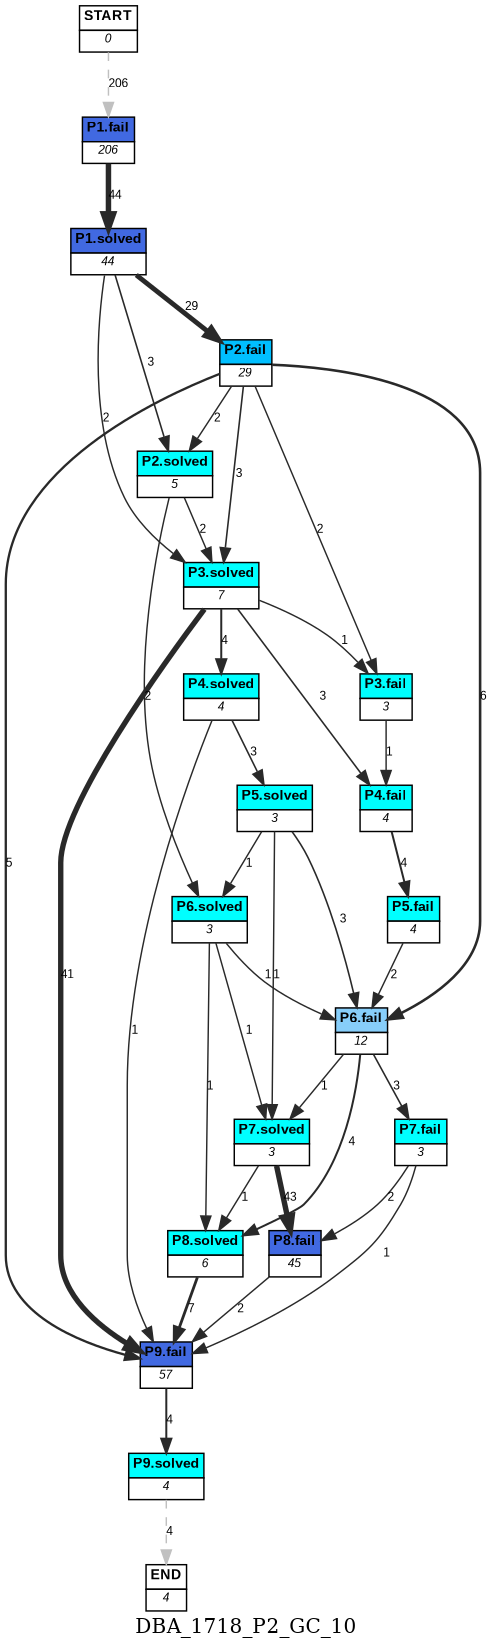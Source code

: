 digraph DBA_1718_P2_GC_10 {
	label=DBA_1718_P2_GC_10;
	dpi = 150
	size="16,11!";
	margin = 0;
"START" [shape=plain, label=<<table border="0" cellborder="1" cellspacing="0"><tr><td bgcolor="white"><FONT face="Arial" POINT-SIZE="10"><b>START</b></FONT></td></tr><tr><td bgcolor="white"><FONT face="Arial" POINT-SIZE="8"><i>0</i></FONT></td></tr></table>>]

"P1.fail" [shape=plain, label=<<table border="0" cellborder="1" cellspacing="0"><tr><td bgcolor="royalblue"><FONT face="Arial" POINT-SIZE="10"><b>P1.fail</b></FONT></td></tr><tr><td bgcolor="white"><FONT face="Arial" POINT-SIZE="8"><i>206</i></FONT></td></tr></table>>]

"P1.solved" [shape=plain, label=<<table border="0" cellborder="1" cellspacing="0"><tr><td bgcolor="royalblue"><FONT face="Arial" POINT-SIZE="10"><b>P1.solved</b></FONT></td></tr><tr><td bgcolor="white"><FONT face="Arial" POINT-SIZE="8"><i>44</i></FONT></td></tr></table>>]

"P2.fail" [shape=plain, label=<<table border="0" cellborder="1" cellspacing="0"><tr><td bgcolor="deepskyblue"><FONT face="Arial" POINT-SIZE="10"><b>P2.fail</b></FONT></td></tr><tr><td bgcolor="white"><FONT face="Arial" POINT-SIZE="8"><i>29</i></FONT></td></tr></table>>]

"P3.solved" [shape=plain, label=<<table border="0" cellborder="1" cellspacing="0"><tr><td bgcolor="aqua"><FONT face="Arial" POINT-SIZE="10"><b>P3.solved</b></FONT></td></tr><tr><td bgcolor="white"><FONT face="Arial" POINT-SIZE="8"><i>7</i></FONT></td></tr></table>>]

"P4.fail" [shape=plain, label=<<table border="0" cellborder="1" cellspacing="0"><tr><td bgcolor="aqua"><FONT face="Arial" POINT-SIZE="10"><b>P4.fail</b></FONT></td></tr><tr><td bgcolor="white"><FONT face="Arial" POINT-SIZE="8"><i>4</i></FONT></td></tr></table>>]

"P5.fail" [shape=plain, label=<<table border="0" cellborder="1" cellspacing="0"><tr><td bgcolor="aqua"><FONT face="Arial" POINT-SIZE="10"><b>P5.fail</b></FONT></td></tr><tr><td bgcolor="white"><FONT face="Arial" POINT-SIZE="8"><i>4</i></FONT></td></tr></table>>]

"P3.fail" [shape=plain, label=<<table border="0" cellborder="1" cellspacing="0"><tr><td bgcolor="aqua"><FONT face="Arial" POINT-SIZE="10"><b>P3.fail</b></FONT></td></tr><tr><td bgcolor="white"><FONT face="Arial" POINT-SIZE="8"><i>3</i></FONT></td></tr></table>>]

"P4.solved" [shape=plain, label=<<table border="0" cellborder="1" cellspacing="0"><tr><td bgcolor="aqua"><FONT face="Arial" POINT-SIZE="10"><b>P4.solved</b></FONT></td></tr><tr><td bgcolor="white"><FONT face="Arial" POINT-SIZE="8"><i>4</i></FONT></td></tr></table>>]

"P5.solved" [shape=plain, label=<<table border="0" cellborder="1" cellspacing="0"><tr><td bgcolor="aqua"><FONT face="Arial" POINT-SIZE="10"><b>P5.solved</b></FONT></td></tr><tr><td bgcolor="white"><FONT face="Arial" POINT-SIZE="8"><i>3</i></FONT></td></tr></table>>]

"P6.fail" [shape=plain, label=<<table border="0" cellborder="1" cellspacing="0"><tr><td bgcolor="lightskyblue"><FONT face="Arial" POINT-SIZE="10"><b>P6.fail</b></FONT></td></tr><tr><td bgcolor="white"><FONT face="Arial" POINT-SIZE="8"><i>12</i></FONT></td></tr></table>>]

"P7.solved" [shape=plain, label=<<table border="0" cellborder="1" cellspacing="0"><tr><td bgcolor="aqua"><FONT face="Arial" POINT-SIZE="10"><b>P7.solved</b></FONT></td></tr><tr><td bgcolor="white"><FONT face="Arial" POINT-SIZE="8"><i>3</i></FONT></td></tr></table>>]

"P8.fail" [shape=plain, label=<<table border="0" cellborder="1" cellspacing="0"><tr><td bgcolor="royalblue"><FONT face="Arial" POINT-SIZE="10"><b>P8.fail</b></FONT></td></tr><tr><td bgcolor="white"><FONT face="Arial" POINT-SIZE="8"><i>45</i></FONT></td></tr></table>>]

"P2.solved" [shape=plain, label=<<table border="0" cellborder="1" cellspacing="0"><tr><td bgcolor="aqua"><FONT face="Arial" POINT-SIZE="10"><b>P2.solved</b></FONT></td></tr><tr><td bgcolor="white"><FONT face="Arial" POINT-SIZE="8"><i>5</i></FONT></td></tr></table>>]

"P6.solved" [shape=plain, label=<<table border="0" cellborder="1" cellspacing="0"><tr><td bgcolor="aqua"><FONT face="Arial" POINT-SIZE="10"><b>P6.solved</b></FONT></td></tr><tr><td bgcolor="white"><FONT face="Arial" POINT-SIZE="8"><i>3</i></FONT></td></tr></table>>]

"P8.solved" [shape=plain, label=<<table border="0" cellborder="1" cellspacing="0"><tr><td bgcolor="aqua"><FONT face="Arial" POINT-SIZE="10"><b>P8.solved</b></FONT></td></tr><tr><td bgcolor="white"><FONT face="Arial" POINT-SIZE="8"><i>6</i></FONT></td></tr></table>>]

"P9.fail" [shape=plain, label=<<table border="0" cellborder="1" cellspacing="0"><tr><td bgcolor="royalblue"><FONT face="Arial" POINT-SIZE="10"><b>P9.fail</b></FONT></td></tr><tr><td bgcolor="white"><FONT face="Arial" POINT-SIZE="8"><i>57</i></FONT></td></tr></table>>]

"P7.fail" [shape=plain, label=<<table border="0" cellborder="1" cellspacing="0"><tr><td bgcolor="aqua"><FONT face="Arial" POINT-SIZE="10"><b>P7.fail</b></FONT></td></tr><tr><td bgcolor="white"><FONT face="Arial" POINT-SIZE="8"><i>3</i></FONT></td></tr></table>>]

"P9.solved" [shape=plain, label=<<table border="0" cellborder="1" cellspacing="0"><tr><td bgcolor="aqua"><FONT face="Arial" POINT-SIZE="10"><b>P9.solved</b></FONT></td></tr><tr><td bgcolor="white"><FONT face="Arial" POINT-SIZE="8"><i>4</i></FONT></td></tr></table>>]

"END" [shape=plain, label=<<table border="0" cellborder="1" cellspacing="0"><tr><td bgcolor="white"><FONT face="Arial" POINT-SIZE="10"><b>END</b></FONT></td></tr><tr><td bgcolor="white"><FONT face="Arial" POINT-SIZE="8"><i>4</i></FONT></td></tr></table>>]

"START" -> "P1.fail" [ style = dashed color=grey label ="206" labelfloat=false fontname="Arial" fontsize=8]

"P1.fail" -> "P1.solved" [ color=grey16 penwidth = "3.78418963391826"label ="44" labelfloat=false fontname="Arial" fontsize=8]

"P1.solved" -> "P2.fail" [ color=grey16 penwidth = "3.36729582998647"label ="29" labelfloat=false fontname="Arial" fontsize=8]

"P1.solved" -> "P3.solved" [ color=grey16 penwidth = "1"label ="2" labelfloat=false fontname="Arial" fontsize=8]

"P1.solved" -> "P2.solved" [ color=grey16 penwidth = "1.09861228866811"label ="3" labelfloat=false fontname="Arial" fontsize=8]

"P2.fail" -> "P3.solved" [ color=grey16 penwidth = "1.09861228866811"label ="3" labelfloat=false fontname="Arial" fontsize=8]

"P2.fail" -> "P3.fail" [ color=grey16 penwidth = "1"label ="2" labelfloat=false fontname="Arial" fontsize=8]

"P2.fail" -> "P6.fail" [ color=grey16 penwidth = "1.79175946922805"label ="6" labelfloat=false fontname="Arial" fontsize=8]

"P2.fail" -> "P2.solved" [ color=grey16 penwidth = "1"label ="2" labelfloat=false fontname="Arial" fontsize=8]

"P2.fail" -> "P9.fail" [ color=grey16 penwidth = "1.6094379124341"label ="5" labelfloat=false fontname="Arial" fontsize=8]

"P3.solved" -> "P4.fail" [ color=grey16 penwidth = "1.09861228866811"label ="3" labelfloat=false fontname="Arial" fontsize=8]

"P3.solved" -> "P3.fail" [ color=grey16 penwidth = "1"label ="1" labelfloat=false fontname="Arial" fontsize=8]

"P3.solved" -> "P4.solved" [ color=grey16 penwidth = "1.38629436111989"label ="4" labelfloat=false fontname="Arial" fontsize=8]

"P3.solved" -> "P9.fail" [ color=grey16 penwidth = "3.71357206670431"label ="41" labelfloat=false fontname="Arial" fontsize=8]

"P4.fail" -> "P5.fail" [ color=grey16 penwidth = "1.38629436111989"label ="4" labelfloat=false fontname="Arial" fontsize=8]

"P5.fail" -> "P6.fail" [ color=grey16 penwidth = "1"label ="2" labelfloat=false fontname="Arial" fontsize=8]

"P3.fail" -> "P4.fail" [ color=grey16 penwidth = "1"label ="1" labelfloat=false fontname="Arial" fontsize=8]

"P4.solved" -> "P5.solved" [ color=grey16 penwidth = "1.09861228866811"label ="3" labelfloat=false fontname="Arial" fontsize=8]

"P4.solved" -> "P9.fail" [ color=grey16 penwidth = "1"label ="1" labelfloat=false fontname="Arial" fontsize=8]

"P5.solved" -> "P6.fail" [ color=grey16 penwidth = "1.09861228866811"label ="3" labelfloat=false fontname="Arial" fontsize=8]

"P5.solved" -> "P7.solved" [ color=grey16 penwidth = "1"label ="1" labelfloat=false fontname="Arial" fontsize=8]

"P5.solved" -> "P6.solved" [ color=grey16 penwidth = "1"label ="1" labelfloat=false fontname="Arial" fontsize=8]

"P6.fail" -> "P7.solved" [ color=grey16 penwidth = "1"label ="1" labelfloat=false fontname="Arial" fontsize=8]

"P6.fail" -> "P8.solved" [ color=grey16 penwidth = "1.38629436111989"label ="4" labelfloat=false fontname="Arial" fontsize=8]

"P6.fail" -> "P7.fail" [ color=grey16 penwidth = "1.09861228866811"label ="3" labelfloat=false fontname="Arial" fontsize=8]

"P7.solved" -> "P8.fail" [ color=grey16 penwidth = "3.76120011569356"label ="43" labelfloat=false fontname="Arial" fontsize=8]

"P7.solved" -> "P8.solved" [ color=grey16 penwidth = "1"label ="1" labelfloat=false fontname="Arial" fontsize=8]

"P8.fail" -> "P9.fail" [ color=grey16 penwidth = "1"label ="2" labelfloat=false fontname="Arial" fontsize=8]

"P2.solved" -> "P3.solved" [ color=grey16 penwidth = "1"label ="2" labelfloat=false fontname="Arial" fontsize=8]

"P2.solved" -> "P6.solved" [ color=grey16 penwidth = "1"label ="2" labelfloat=false fontname="Arial" fontsize=8]

"P6.solved" -> "P6.fail" [ color=grey16 penwidth = "1"label ="1" labelfloat=false fontname="Arial" fontsize=8]

"P6.solved" -> "P7.solved" [ color=grey16 penwidth = "1"label ="1" labelfloat=false fontname="Arial" fontsize=8]

"P6.solved" -> "P8.solved" [ color=grey16 penwidth = "1"label ="1" labelfloat=false fontname="Arial" fontsize=8]

"P8.solved" -> "P9.fail" [ color=grey16 penwidth = "1.94591014905531"label ="7" labelfloat=false fontname="Arial" fontsize=8]

"P9.fail" -> "P9.solved" [ color=grey16 penwidth = "1.38629436111989"label ="4" labelfloat=false fontname="Arial" fontsize=8]

"P7.fail" -> "P8.fail" [ color=grey16 penwidth = "1"label ="2" labelfloat=false fontname="Arial" fontsize=8]

"P7.fail" -> "P9.fail" [ color=grey16 penwidth = "1"label ="1" labelfloat=false fontname="Arial" fontsize=8]

"P9.solved" -> "END" [ style = dashed color=grey label ="4" labelfloat=false fontname="Arial" fontsize=8]

}
